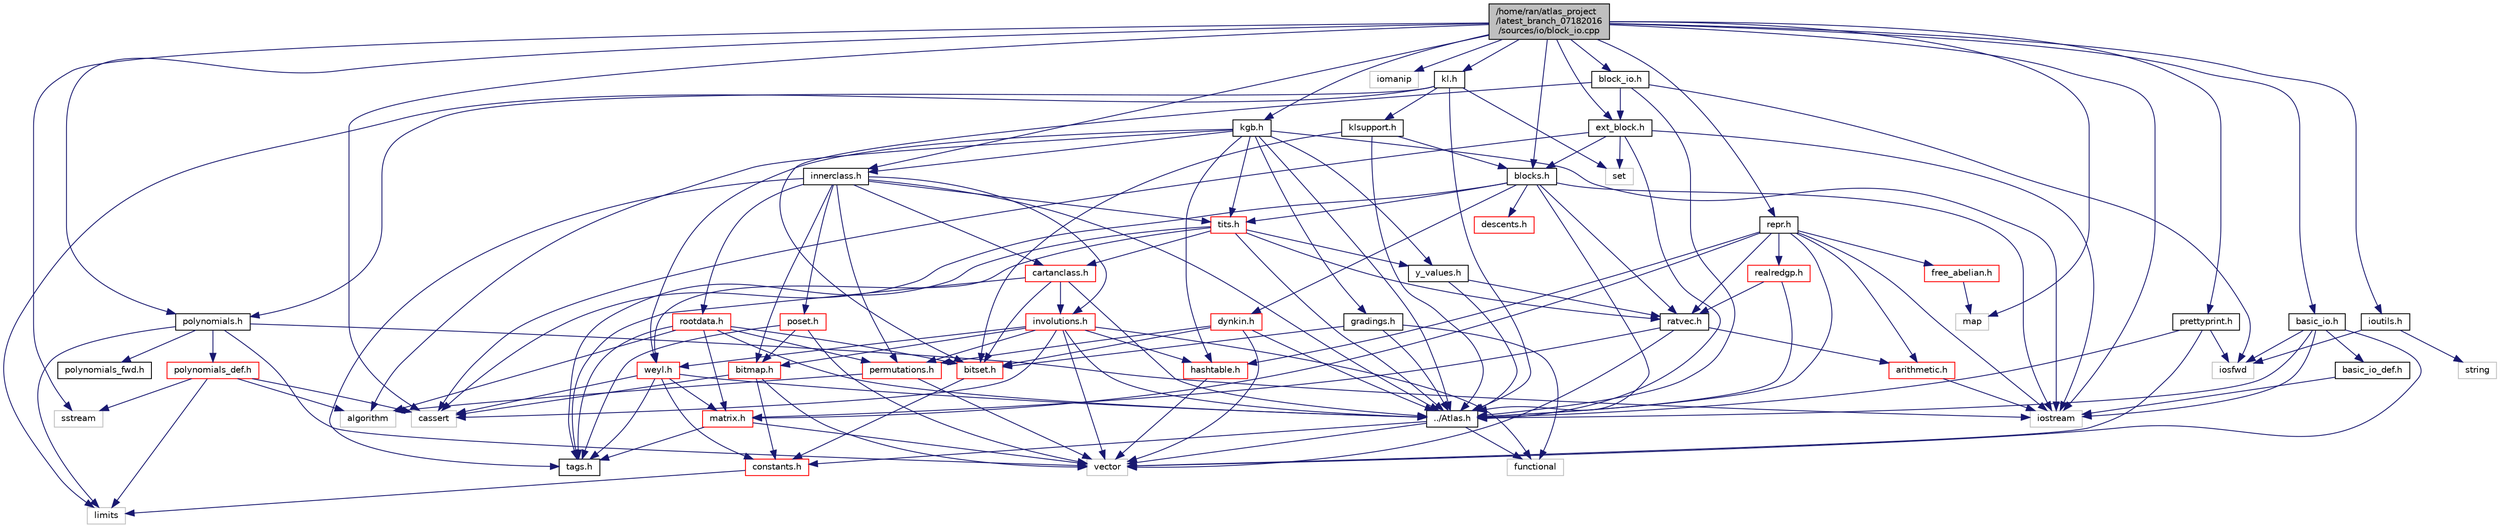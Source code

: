 digraph "/home/ran/atlas_project/latest_branch_07182016/sources/io/block_io.cpp"
{
  edge [fontname="Helvetica",fontsize="10",labelfontname="Helvetica",labelfontsize="10"];
  node [fontname="Helvetica",fontsize="10",shape=record];
  Node1 [label="/home/ran/atlas_project\l/latest_branch_07182016\l/sources/io/block_io.cpp",height=0.2,width=0.4,color="black", fillcolor="grey75", style="filled", fontcolor="black"];
  Node1 -> Node2 [color="midnightblue",fontsize="10",style="solid",fontname="Helvetica"];
  Node2 [label="block_io.h",height=0.2,width=0.4,color="black", fillcolor="white", style="filled",URL="$block__io_8h.html"];
  Node2 -> Node3 [color="midnightblue",fontsize="10",style="solid",fontname="Helvetica"];
  Node3 [label="iosfwd",height=0.2,width=0.4,color="grey75", fillcolor="white", style="filled"];
  Node2 -> Node4 [color="midnightblue",fontsize="10",style="solid",fontname="Helvetica"];
  Node4 [label="../Atlas.h",height=0.2,width=0.4,color="black", fillcolor="white", style="filled",URL="$Atlas_8h.html"];
  Node4 -> Node5 [color="midnightblue",fontsize="10",style="solid",fontname="Helvetica"];
  Node5 [label="vector",height=0.2,width=0.4,color="grey75", fillcolor="white", style="filled"];
  Node4 -> Node6 [color="midnightblue",fontsize="10",style="solid",fontname="Helvetica"];
  Node6 [label="functional",height=0.2,width=0.4,color="grey75", fillcolor="white", style="filled"];
  Node4 -> Node7 [color="midnightblue",fontsize="10",style="solid",fontname="Helvetica"];
  Node7 [label="constants.h",height=0.2,width=0.4,color="red", fillcolor="white", style="filled",URL="$constants_8h.html"];
  Node7 -> Node8 [color="midnightblue",fontsize="10",style="solid",fontname="Helvetica"];
  Node8 [label="limits",height=0.2,width=0.4,color="grey75", fillcolor="white", style="filled"];
  Node2 -> Node9 [color="midnightblue",fontsize="10",style="solid",fontname="Helvetica"];
  Node9 [label="bitset.h",height=0.2,width=0.4,color="red", fillcolor="white", style="filled",URL="$bitset_8h.html",tooltip="Class definitions and function declarations for the BitSet class. "];
  Node9 -> Node7 [color="midnightblue",fontsize="10",style="solid",fontname="Helvetica"];
  Node2 -> Node10 [color="midnightblue",fontsize="10",style="solid",fontname="Helvetica"];
  Node10 [label="ext_block.h",height=0.2,width=0.4,color="black", fillcolor="white", style="filled",URL="$ext__block_8h.html"];
  Node10 -> Node4 [color="midnightblue",fontsize="10",style="solid",fontname="Helvetica"];
  Node10 -> Node11 [color="midnightblue",fontsize="10",style="solid",fontname="Helvetica"];
  Node11 [label="cassert",height=0.2,width=0.4,color="grey75", fillcolor="white", style="filled"];
  Node10 -> Node12 [color="midnightblue",fontsize="10",style="solid",fontname="Helvetica"];
  Node12 [label="iostream",height=0.2,width=0.4,color="grey75", fillcolor="white", style="filled"];
  Node10 -> Node13 [color="midnightblue",fontsize="10",style="solid",fontname="Helvetica"];
  Node13 [label="set",height=0.2,width=0.4,color="grey75", fillcolor="white", style="filled"];
  Node10 -> Node14 [color="midnightblue",fontsize="10",style="solid",fontname="Helvetica"];
  Node14 [label="blocks.h",height=0.2,width=0.4,color="black", fillcolor="white", style="filled",URL="$blocks_8h.html"];
  Node14 -> Node11 [color="midnightblue",fontsize="10",style="solid",fontname="Helvetica"];
  Node14 -> Node12 [color="midnightblue",fontsize="10",style="solid",fontname="Helvetica"];
  Node14 -> Node15 [color="midnightblue",fontsize="10",style="solid",fontname="Helvetica"];
  Node15 [label="ratvec.h",height=0.2,width=0.4,color="black", fillcolor="white", style="filled",URL="$ratvec_8h.html"];
  Node15 -> Node5 [color="midnightblue",fontsize="10",style="solid",fontname="Helvetica"];
  Node15 -> Node16 [color="midnightblue",fontsize="10",style="solid",fontname="Helvetica"];
  Node16 [label="matrix.h",height=0.2,width=0.4,color="red", fillcolor="white", style="filled",URL="$matrix_8h.html"];
  Node16 -> Node5 [color="midnightblue",fontsize="10",style="solid",fontname="Helvetica"];
  Node16 -> Node17 [color="midnightblue",fontsize="10",style="solid",fontname="Helvetica"];
  Node17 [label="tags.h",height=0.2,width=0.4,color="black", fillcolor="white", style="filled",URL="$tags_8h.html",tooltip="Definition of dummy argument tags used for constructor overloading. "];
  Node15 -> Node18 [color="midnightblue",fontsize="10",style="solid",fontname="Helvetica"];
  Node18 [label="arithmetic.h",height=0.2,width=0.4,color="red", fillcolor="white", style="filled",URL="$arithmetic_8h.html"];
  Node18 -> Node12 [color="midnightblue",fontsize="10",style="solid",fontname="Helvetica"];
  Node14 -> Node4 [color="midnightblue",fontsize="10",style="solid",fontname="Helvetica"];
  Node14 -> Node19 [color="midnightblue",fontsize="10",style="solid",fontname="Helvetica"];
  Node19 [label="tits.h",height=0.2,width=0.4,color="red", fillcolor="white", style="filled",URL="$tits_8h.html"];
  Node19 -> Node17 [color="midnightblue",fontsize="10",style="solid",fontname="Helvetica"];
  Node19 -> Node15 [color="midnightblue",fontsize="10",style="solid",fontname="Helvetica"];
  Node19 -> Node4 [color="midnightblue",fontsize="10",style="solid",fontname="Helvetica"];
  Node19 -> Node20 [color="midnightblue",fontsize="10",style="solid",fontname="Helvetica"];
  Node20 [label="weyl.h",height=0.2,width=0.4,color="red", fillcolor="white", style="filled",URL="$weyl_8h.html",tooltip="Class definitions and function declarations for WeylGroup. "];
  Node20 -> Node4 [color="midnightblue",fontsize="10",style="solid",fontname="Helvetica"];
  Node20 -> Node11 [color="midnightblue",fontsize="10",style="solid",fontname="Helvetica"];
  Node20 -> Node7 [color="midnightblue",fontsize="10",style="solid",fontname="Helvetica"];
  Node20 -> Node17 [color="midnightblue",fontsize="10",style="solid",fontname="Helvetica"];
  Node20 -> Node16 [color="midnightblue",fontsize="10",style="solid",fontname="Helvetica"];
  Node19 -> Node21 [color="midnightblue",fontsize="10",style="solid",fontname="Helvetica"];
  Node21 [label="y_values.h",height=0.2,width=0.4,color="black", fillcolor="white", style="filled",URL="$y__values_8h.html"];
  Node21 -> Node4 [color="midnightblue",fontsize="10",style="solid",fontname="Helvetica"];
  Node21 -> Node15 [color="midnightblue",fontsize="10",style="solid",fontname="Helvetica"];
  Node19 -> Node22 [color="midnightblue",fontsize="10",style="solid",fontname="Helvetica"];
  Node22 [label="cartanclass.h",height=0.2,width=0.4,color="red", fillcolor="white", style="filled",URL="$cartanclass_8h.html"];
  Node22 -> Node4 [color="midnightblue",fontsize="10",style="solid",fontname="Helvetica"];
  Node22 -> Node17 [color="midnightblue",fontsize="10",style="solid",fontname="Helvetica"];
  Node22 -> Node9 [color="midnightblue",fontsize="10",style="solid",fontname="Helvetica"];
  Node22 -> Node23 [color="midnightblue",fontsize="10",style="solid",fontname="Helvetica"];
  Node23 [label="involutions.h",height=0.2,width=0.4,color="red", fillcolor="white", style="filled",URL="$involutions_8h.html"];
  Node23 -> Node5 [color="midnightblue",fontsize="10",style="solid",fontname="Helvetica"];
  Node23 -> Node11 [color="midnightblue",fontsize="10",style="solid",fontname="Helvetica"];
  Node23 -> Node6 [color="midnightblue",fontsize="10",style="solid",fontname="Helvetica"];
  Node23 -> Node4 [color="midnightblue",fontsize="10",style="solid",fontname="Helvetica"];
  Node23 -> Node24 [color="midnightblue",fontsize="10",style="solid",fontname="Helvetica"];
  Node24 [label="hashtable.h",height=0.2,width=0.4,color="red", fillcolor="white", style="filled",URL="$hashtable_8h.html"];
  Node24 -> Node5 [color="midnightblue",fontsize="10",style="solid",fontname="Helvetica"];
  Node23 -> Node25 [color="midnightblue",fontsize="10",style="solid",fontname="Helvetica"];
  Node25 [label="permutations.h",height=0.2,width=0.4,color="red", fillcolor="white", style="filled",URL="$permutations_8h.html"];
  Node25 -> Node5 [color="midnightblue",fontsize="10",style="solid",fontname="Helvetica"];
  Node25 -> Node26 [color="midnightblue",fontsize="10",style="solid",fontname="Helvetica"];
  Node26 [label="algorithm",height=0.2,width=0.4,color="grey75", fillcolor="white", style="filled"];
  Node23 -> Node27 [color="midnightblue",fontsize="10",style="solid",fontname="Helvetica"];
  Node27 [label="bitmap.h",height=0.2,width=0.4,color="red", fillcolor="white", style="filled",URL="$bitmap_8h.html",tooltip="Definitions and declarations for the BitMap class. "];
  Node27 -> Node5 [color="midnightblue",fontsize="10",style="solid",fontname="Helvetica"];
  Node27 -> Node11 [color="midnightblue",fontsize="10",style="solid",fontname="Helvetica"];
  Node27 -> Node7 [color="midnightblue",fontsize="10",style="solid",fontname="Helvetica"];
  Node23 -> Node20 [color="midnightblue",fontsize="10",style="solid",fontname="Helvetica"];
  Node14 -> Node28 [color="midnightblue",fontsize="10",style="solid",fontname="Helvetica"];
  Node28 [label="descents.h",height=0.2,width=0.4,color="red", fillcolor="white", style="filled",URL="$descents_8h.html",tooltip="Class definition for the class DescentStatus. "];
  Node14 -> Node29 [color="midnightblue",fontsize="10",style="solid",fontname="Helvetica"];
  Node29 [label="dynkin.h",height=0.2,width=0.4,color="red", fillcolor="white", style="filled",URL="$dynkin_8h.html",tooltip="Class definitions and function declarations for DynkinDiagram. "];
  Node29 -> Node5 [color="midnightblue",fontsize="10",style="solid",fontname="Helvetica"];
  Node29 -> Node4 [color="midnightblue",fontsize="10",style="solid",fontname="Helvetica"];
  Node29 -> Node9 [color="midnightblue",fontsize="10",style="solid",fontname="Helvetica"];
  Node29 -> Node25 [color="midnightblue",fontsize="10",style="solid",fontname="Helvetica"];
  Node1 -> Node30 [color="midnightblue",fontsize="10",style="solid",fontname="Helvetica"];
  Node30 [label="iomanip",height=0.2,width=0.4,color="grey75", fillcolor="white", style="filled"];
  Node1 -> Node12 [color="midnightblue",fontsize="10",style="solid",fontname="Helvetica"];
  Node1 -> Node31 [color="midnightblue",fontsize="10",style="solid",fontname="Helvetica"];
  Node31 [label="sstream",height=0.2,width=0.4,color="grey75", fillcolor="white", style="filled"];
  Node1 -> Node11 [color="midnightblue",fontsize="10",style="solid",fontname="Helvetica"];
  Node1 -> Node32 [color="midnightblue",fontsize="10",style="solid",fontname="Helvetica"];
  Node32 [label="map",height=0.2,width=0.4,color="grey75", fillcolor="white", style="filled"];
  Node1 -> Node33 [color="midnightblue",fontsize="10",style="solid",fontname="Helvetica"];
  Node33 [label="polynomials.h",height=0.2,width=0.4,color="black", fillcolor="white", style="filled",URL="$polynomials_8h.html",tooltip="Class definitions and function declarations for the class Polynomial. "];
  Node33 -> Node34 [color="midnightblue",fontsize="10",style="solid",fontname="Helvetica"];
  Node34 [label="polynomials_fwd.h",height=0.2,width=0.4,color="black", fillcolor="white", style="filled",URL="$polynomials__fwd_8h.html",tooltip="Forward class declarations for Polynomial and LaurentPolynomial. "];
  Node33 -> Node8 [color="midnightblue",fontsize="10",style="solid",fontname="Helvetica"];
  Node33 -> Node5 [color="midnightblue",fontsize="10",style="solid",fontname="Helvetica"];
  Node33 -> Node12 [color="midnightblue",fontsize="10",style="solid",fontname="Helvetica"];
  Node33 -> Node35 [color="midnightblue",fontsize="10",style="solid",fontname="Helvetica"];
  Node35 [label="polynomials_def.h",height=0.2,width=0.4,color="red", fillcolor="white", style="filled",URL="$polynomials__def_8h.html"];
  Node35 -> Node8 [color="midnightblue",fontsize="10",style="solid",fontname="Helvetica"];
  Node35 -> Node11 [color="midnightblue",fontsize="10",style="solid",fontname="Helvetica"];
  Node35 -> Node31 [color="midnightblue",fontsize="10",style="solid",fontname="Helvetica"];
  Node35 -> Node26 [color="midnightblue",fontsize="10",style="solid",fontname="Helvetica"];
  Node1 -> Node36 [color="midnightblue",fontsize="10",style="solid",fontname="Helvetica"];
  Node36 [label="kgb.h",height=0.2,width=0.4,color="black", fillcolor="white", style="filled",URL="$kgb_8h.html",tooltip="Class definition and function declarations for the class KGB representing orbits of K on G/B..."];
  Node36 -> Node4 [color="midnightblue",fontsize="10",style="solid",fontname="Helvetica"];
  Node36 -> Node37 [color="midnightblue",fontsize="10",style="solid",fontname="Helvetica"];
  Node37 [label="gradings.h",height=0.2,width=0.4,color="black", fillcolor="white", style="filled",URL="$gradings_8h.html",tooltip="Class definitions and function declarations for the class Status. "];
  Node37 -> Node6 [color="midnightblue",fontsize="10",style="solid",fontname="Helvetica"];
  Node37 -> Node4 [color="midnightblue",fontsize="10",style="solid",fontname="Helvetica"];
  Node37 -> Node9 [color="midnightblue",fontsize="10",style="solid",fontname="Helvetica"];
  Node36 -> Node24 [color="midnightblue",fontsize="10",style="solid",fontname="Helvetica"];
  Node36 -> Node38 [color="midnightblue",fontsize="10",style="solid",fontname="Helvetica"];
  Node38 [label="innerclass.h",height=0.2,width=0.4,color="black", fillcolor="white", style="filled",URL="$innerclass_8h.html"];
  Node38 -> Node4 [color="midnightblue",fontsize="10",style="solid",fontname="Helvetica"];
  Node38 -> Node17 [color="midnightblue",fontsize="10",style="solid",fontname="Helvetica"];
  Node38 -> Node27 [color="midnightblue",fontsize="10",style="solid",fontname="Helvetica"];
  Node38 -> Node25 [color="midnightblue",fontsize="10",style="solid",fontname="Helvetica"];
  Node38 -> Node22 [color="midnightblue",fontsize="10",style="solid",fontname="Helvetica"];
  Node38 -> Node23 [color="midnightblue",fontsize="10",style="solid",fontname="Helvetica"];
  Node38 -> Node39 [color="midnightblue",fontsize="10",style="solid",fontname="Helvetica"];
  Node39 [label="poset.h",height=0.2,width=0.4,color="red", fillcolor="white", style="filled",URL="$poset_8h.html"];
  Node39 -> Node5 [color="midnightblue",fontsize="10",style="solid",fontname="Helvetica"];
  Node39 -> Node27 [color="midnightblue",fontsize="10",style="solid",fontname="Helvetica"];
  Node39 -> Node17 [color="midnightblue",fontsize="10",style="solid",fontname="Helvetica"];
  Node38 -> Node40 [color="midnightblue",fontsize="10",style="solid",fontname="Helvetica"];
  Node40 [label="rootdata.h",height=0.2,width=0.4,color="red", fillcolor="white", style="filled",URL="$rootdata_8h.html",tooltip="Class definitions and function declarations for the RootDatum class. "];
  Node40 -> Node4 [color="midnightblue",fontsize="10",style="solid",fontname="Helvetica"];
  Node40 -> Node26 [color="midnightblue",fontsize="10",style="solid",fontname="Helvetica"];
  Node40 -> Node17 [color="midnightblue",fontsize="10",style="solid",fontname="Helvetica"];
  Node40 -> Node9 [color="midnightblue",fontsize="10",style="solid",fontname="Helvetica"];
  Node40 -> Node16 [color="midnightblue",fontsize="10",style="solid",fontname="Helvetica"];
  Node40 -> Node25 [color="midnightblue",fontsize="10",style="solid",fontname="Helvetica"];
  Node38 -> Node19 [color="midnightblue",fontsize="10",style="solid",fontname="Helvetica"];
  Node36 -> Node20 [color="midnightblue",fontsize="10",style="solid",fontname="Helvetica"];
  Node36 -> Node19 [color="midnightblue",fontsize="10",style="solid",fontname="Helvetica"];
  Node36 -> Node21 [color="midnightblue",fontsize="10",style="solid",fontname="Helvetica"];
  Node36 -> Node26 [color="midnightblue",fontsize="10",style="solid",fontname="Helvetica"];
  Node36 -> Node12 [color="midnightblue",fontsize="10",style="solid",fontname="Helvetica"];
  Node1 -> Node38 [color="midnightblue",fontsize="10",style="solid",fontname="Helvetica"];
  Node1 -> Node14 [color="midnightblue",fontsize="10",style="solid",fontname="Helvetica"];
  Node1 -> Node10 [color="midnightblue",fontsize="10",style="solid",fontname="Helvetica"];
  Node1 -> Node41 [color="midnightblue",fontsize="10",style="solid",fontname="Helvetica"];
  Node41 [label="kl.h",height=0.2,width=0.4,color="black", fillcolor="white", style="filled",URL="$kl_8h.html"];
  Node41 -> Node8 [color="midnightblue",fontsize="10",style="solid",fontname="Helvetica"];
  Node41 -> Node13 [color="midnightblue",fontsize="10",style="solid",fontname="Helvetica"];
  Node41 -> Node4 [color="midnightblue",fontsize="10",style="solid",fontname="Helvetica"];
  Node41 -> Node42 [color="midnightblue",fontsize="10",style="solid",fontname="Helvetica"];
  Node42 [label="klsupport.h",height=0.2,width=0.4,color="black", fillcolor="white", style="filled",URL="$klsupport_8h.html",tooltip="Class definition and function declarations for KLSupport. "];
  Node42 -> Node9 [color="midnightblue",fontsize="10",style="solid",fontname="Helvetica"];
  Node42 -> Node4 [color="midnightblue",fontsize="10",style="solid",fontname="Helvetica"];
  Node42 -> Node14 [color="midnightblue",fontsize="10",style="solid",fontname="Helvetica"];
  Node41 -> Node33 [color="midnightblue",fontsize="10",style="solid",fontname="Helvetica"];
  Node1 -> Node43 [color="midnightblue",fontsize="10",style="solid",fontname="Helvetica"];
  Node43 [label="repr.h",height=0.2,width=0.4,color="black", fillcolor="white", style="filled",URL="$repr_8h.html"];
  Node43 -> Node12 [color="midnightblue",fontsize="10",style="solid",fontname="Helvetica"];
  Node43 -> Node4 [color="midnightblue",fontsize="10",style="solid",fontname="Helvetica"];
  Node43 -> Node16 [color="midnightblue",fontsize="10",style="solid",fontname="Helvetica"];
  Node43 -> Node15 [color="midnightblue",fontsize="10",style="solid",fontname="Helvetica"];
  Node43 -> Node44 [color="midnightblue",fontsize="10",style="solid",fontname="Helvetica"];
  Node44 [label="realredgp.h",height=0.2,width=0.4,color="red", fillcolor="white", style="filled",URL="$realredgp_8h.html"];
  Node44 -> Node4 [color="midnightblue",fontsize="10",style="solid",fontname="Helvetica"];
  Node44 -> Node15 [color="midnightblue",fontsize="10",style="solid",fontname="Helvetica"];
  Node43 -> Node24 [color="midnightblue",fontsize="10",style="solid",fontname="Helvetica"];
  Node43 -> Node45 [color="midnightblue",fontsize="10",style="solid",fontname="Helvetica"];
  Node45 [label="free_abelian.h",height=0.2,width=0.4,color="red", fillcolor="white", style="filled",URL="$free__abelian_8h.html"];
  Node45 -> Node32 [color="midnightblue",fontsize="10",style="solid",fontname="Helvetica"];
  Node43 -> Node18 [color="midnightblue",fontsize="10",style="solid",fontname="Helvetica"];
  Node1 -> Node46 [color="midnightblue",fontsize="10",style="solid",fontname="Helvetica"];
  Node46 [label="basic_io.h",height=0.2,width=0.4,color="black", fillcolor="white", style="filled",URL="$basic__io_8h.html"];
  Node46 -> Node3 [color="midnightblue",fontsize="10",style="solid",fontname="Helvetica"];
  Node46 -> Node12 [color="midnightblue",fontsize="10",style="solid",fontname="Helvetica"];
  Node46 -> Node5 [color="midnightblue",fontsize="10",style="solid",fontname="Helvetica"];
  Node46 -> Node4 [color="midnightblue",fontsize="10",style="solid",fontname="Helvetica"];
  Node46 -> Node47 [color="midnightblue",fontsize="10",style="solid",fontname="Helvetica"];
  Node47 [label="basic_io_def.h",height=0.2,width=0.4,color="black", fillcolor="white", style="filled",URL="$basic__io__def_8h.html"];
  Node47 -> Node12 [color="midnightblue",fontsize="10",style="solid",fontname="Helvetica"];
  Node1 -> Node48 [color="midnightblue",fontsize="10",style="solid",fontname="Helvetica"];
  Node48 [label="ioutils.h",height=0.2,width=0.4,color="black", fillcolor="white", style="filled",URL="$ioutils_8h.html"];
  Node48 -> Node3 [color="midnightblue",fontsize="10",style="solid",fontname="Helvetica"];
  Node48 -> Node49 [color="midnightblue",fontsize="10",style="solid",fontname="Helvetica"];
  Node49 [label="string",height=0.2,width=0.4,color="grey75", fillcolor="white", style="filled"];
  Node1 -> Node50 [color="midnightblue",fontsize="10",style="solid",fontname="Helvetica"];
  Node50 [label="prettyprint.h",height=0.2,width=0.4,color="black", fillcolor="white", style="filled",URL="$prettyprint_8h.html"];
  Node50 -> Node3 [color="midnightblue",fontsize="10",style="solid",fontname="Helvetica"];
  Node50 -> Node5 [color="midnightblue",fontsize="10",style="solid",fontname="Helvetica"];
  Node50 -> Node4 [color="midnightblue",fontsize="10",style="solid",fontname="Helvetica"];
}
